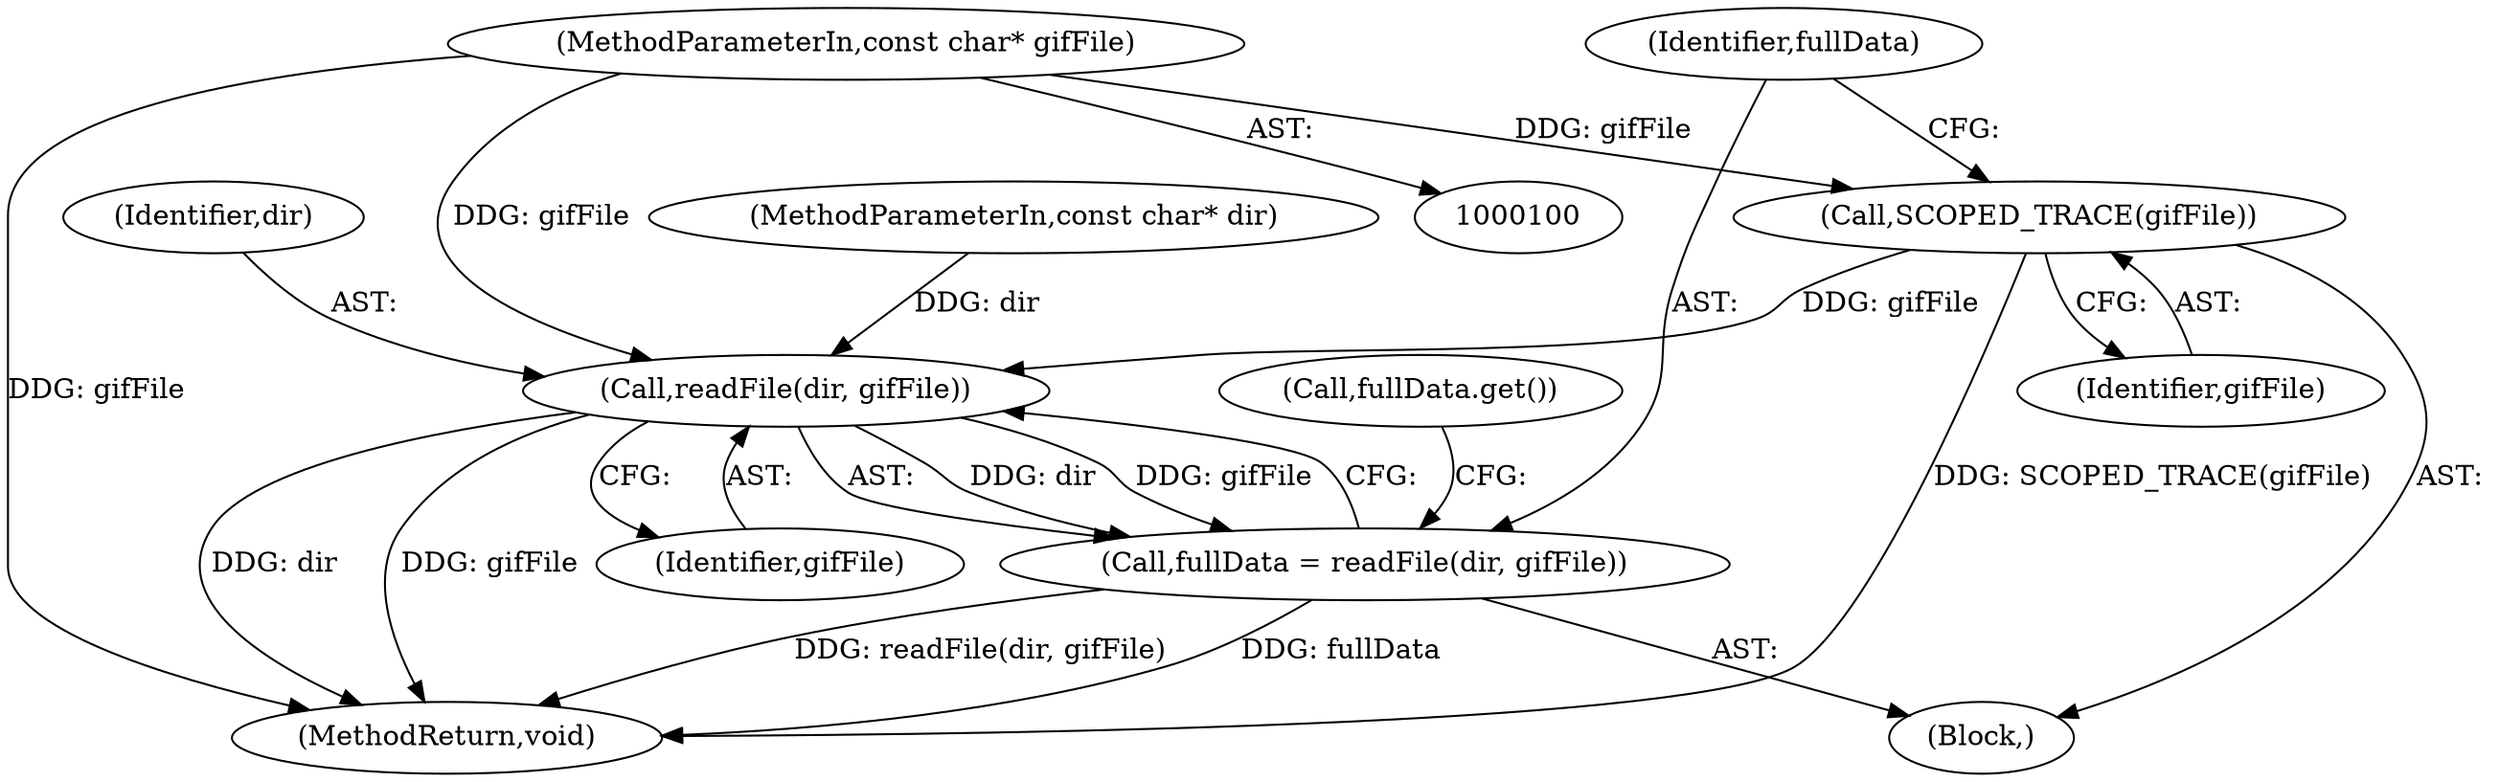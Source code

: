digraph "0_Chrome_4f9c9adef4036aff60b734b4a0045c43c320fe1d_1@pointer" {
"1000102" [label="(MethodParameterIn,const char* gifFile)"];
"1000104" [label="(Call,SCOPED_TRACE(gifFile))"];
"1000109" [label="(Call,readFile(dir, gifFile))"];
"1000107" [label="(Call,fullData = readFile(dir, gifFile))"];
"1000102" [label="(MethodParameterIn,const char* gifFile)"];
"1000113" [label="(Call,fullData.get())"];
"1000109" [label="(Call,readFile(dir, gifFile))"];
"1000107" [label="(Call,fullData = readFile(dir, gifFile))"];
"1000103" [label="(Block,)"];
"1000111" [label="(Identifier,gifFile)"];
"1000105" [label="(Identifier,gifFile)"];
"1000110" [label="(Identifier,dir)"];
"1000101" [label="(MethodParameterIn,const char* dir)"];
"1000104" [label="(Call,SCOPED_TRACE(gifFile))"];
"1000214" [label="(MethodReturn,void)"];
"1000108" [label="(Identifier,fullData)"];
"1000102" -> "1000100"  [label="AST: "];
"1000102" -> "1000214"  [label="DDG: gifFile"];
"1000102" -> "1000104"  [label="DDG: gifFile"];
"1000102" -> "1000109"  [label="DDG: gifFile"];
"1000104" -> "1000103"  [label="AST: "];
"1000104" -> "1000105"  [label="CFG: "];
"1000105" -> "1000104"  [label="AST: "];
"1000108" -> "1000104"  [label="CFG: "];
"1000104" -> "1000214"  [label="DDG: SCOPED_TRACE(gifFile)"];
"1000104" -> "1000109"  [label="DDG: gifFile"];
"1000109" -> "1000107"  [label="AST: "];
"1000109" -> "1000111"  [label="CFG: "];
"1000110" -> "1000109"  [label="AST: "];
"1000111" -> "1000109"  [label="AST: "];
"1000107" -> "1000109"  [label="CFG: "];
"1000109" -> "1000214"  [label="DDG: dir"];
"1000109" -> "1000214"  [label="DDG: gifFile"];
"1000109" -> "1000107"  [label="DDG: dir"];
"1000109" -> "1000107"  [label="DDG: gifFile"];
"1000101" -> "1000109"  [label="DDG: dir"];
"1000107" -> "1000103"  [label="AST: "];
"1000108" -> "1000107"  [label="AST: "];
"1000113" -> "1000107"  [label="CFG: "];
"1000107" -> "1000214"  [label="DDG: readFile(dir, gifFile)"];
"1000107" -> "1000214"  [label="DDG: fullData"];
}

